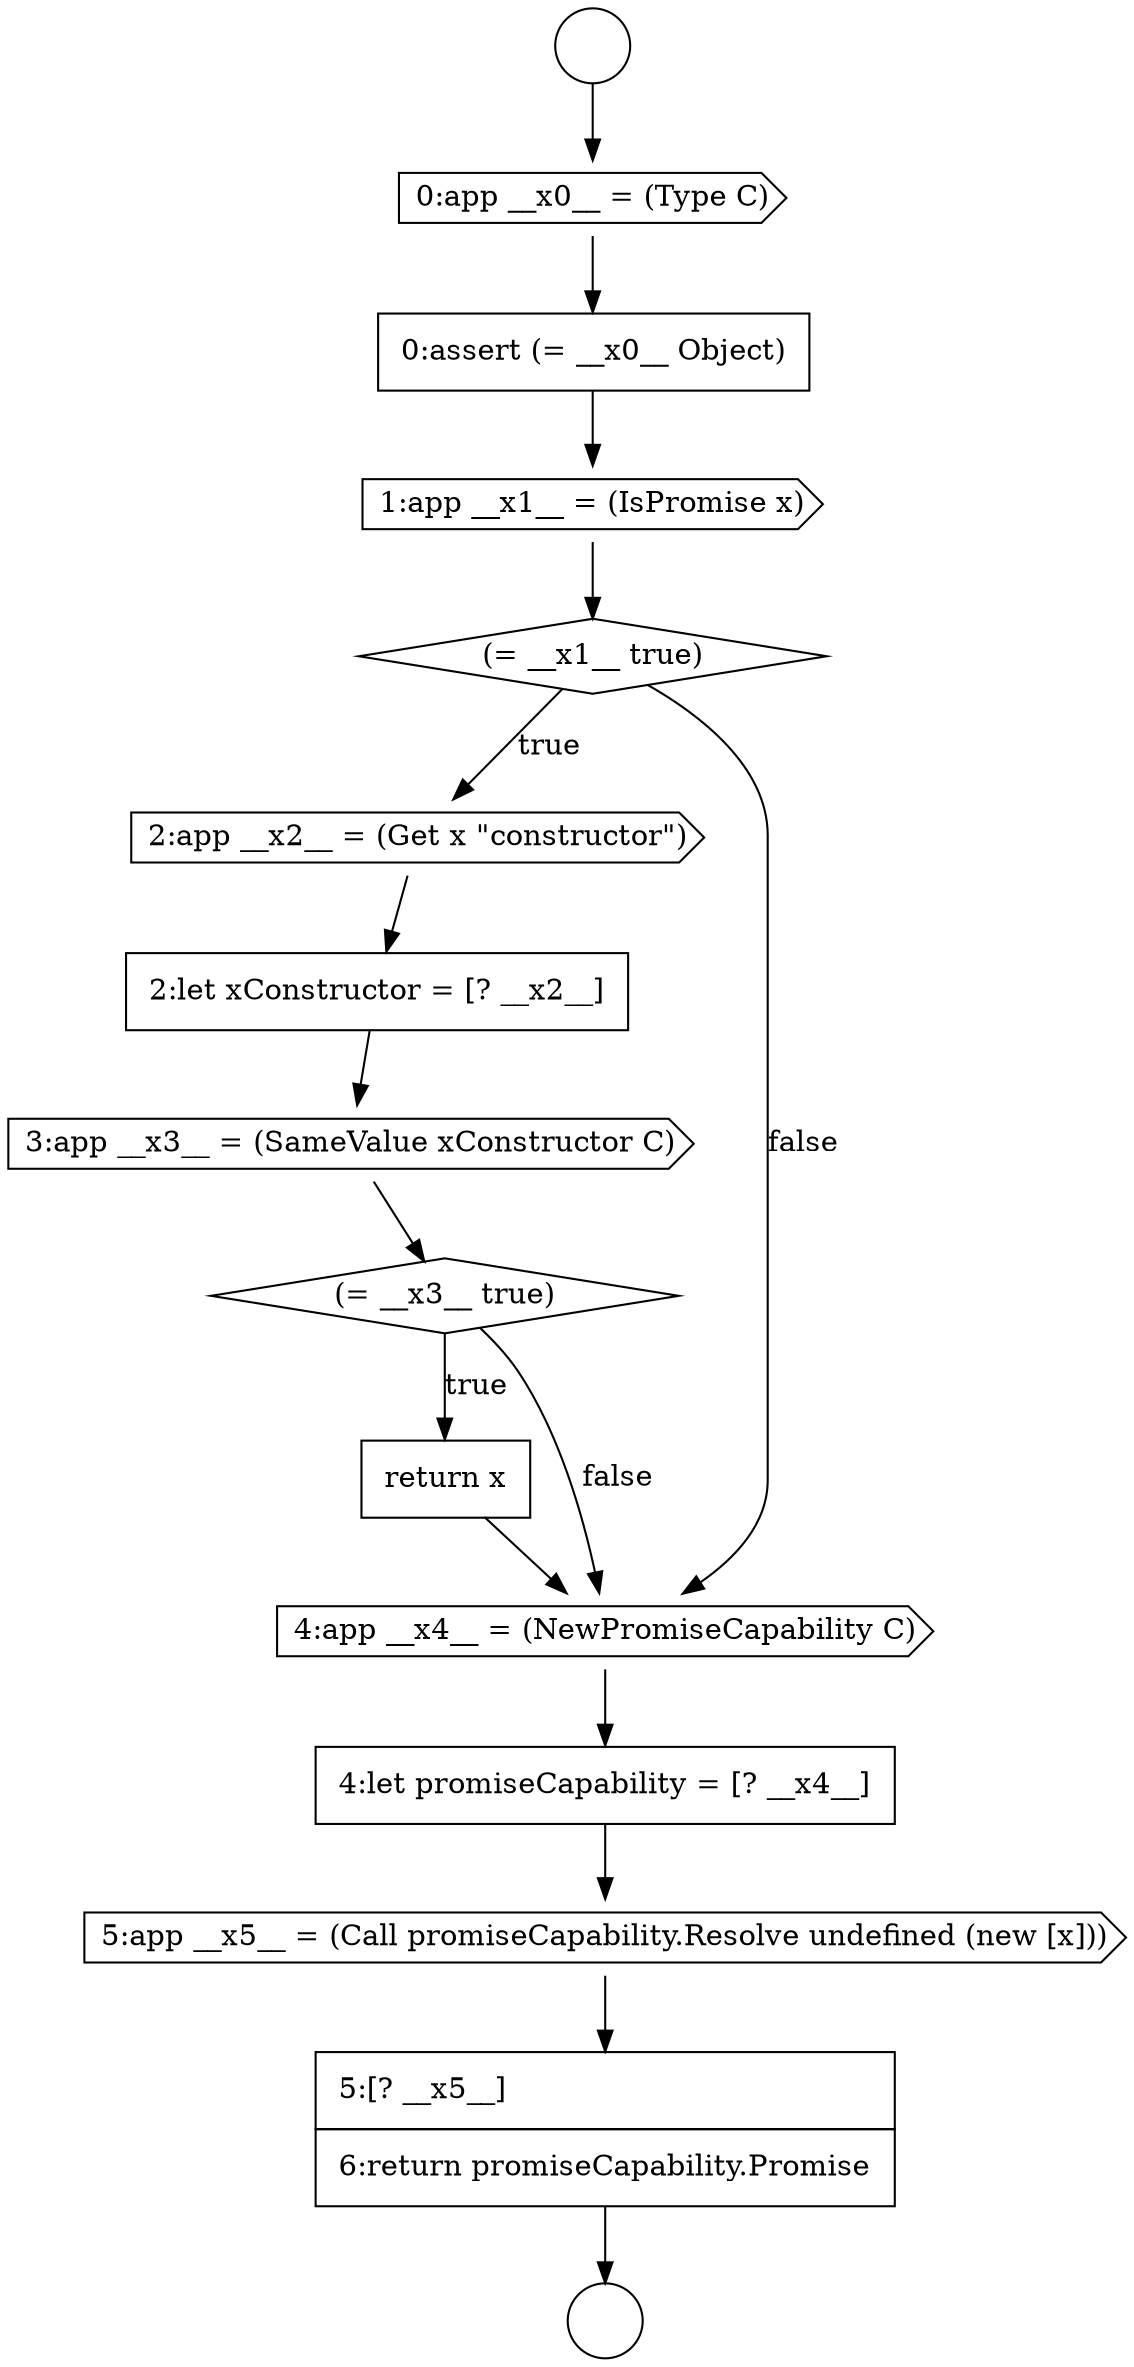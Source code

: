 digraph {
  node17495 [shape=diamond, label=<<font color="black">(= __x3__ true)</font>> color="black" fillcolor="white" style=filled]
  node17492 [shape=cds, label=<<font color="black">2:app __x2__ = (Get x &quot;constructor&quot;)</font>> color="black" fillcolor="white" style=filled]
  node17498 [shape=none, margin=0, label=<<font color="black">
    <table border="0" cellborder="1" cellspacing="0" cellpadding="10">
      <tr><td align="left">4:let promiseCapability = [? __x4__]</td></tr>
    </table>
  </font>> color="black" fillcolor="white" style=filled]
  node17486 [shape=circle label=" " color="black" fillcolor="white" style=filled]
  node17491 [shape=diamond, label=<<font color="black">(= __x1__ true)</font>> color="black" fillcolor="white" style=filled]
  node17499 [shape=cds, label=<<font color="black">5:app __x5__ = (Call promiseCapability.Resolve undefined (new [x]))</font>> color="black" fillcolor="white" style=filled]
  node17494 [shape=cds, label=<<font color="black">3:app __x3__ = (SameValue xConstructor C)</font>> color="black" fillcolor="white" style=filled]
  node17487 [shape=circle label=" " color="black" fillcolor="white" style=filled]
  node17500 [shape=none, margin=0, label=<<font color="black">
    <table border="0" cellborder="1" cellspacing="0" cellpadding="10">
      <tr><td align="left">5:[? __x5__]</td></tr>
      <tr><td align="left">6:return promiseCapability.Promise</td></tr>
    </table>
  </font>> color="black" fillcolor="white" style=filled]
  node17489 [shape=none, margin=0, label=<<font color="black">
    <table border="0" cellborder="1" cellspacing="0" cellpadding="10">
      <tr><td align="left">0:assert (= __x0__ Object)</td></tr>
    </table>
  </font>> color="black" fillcolor="white" style=filled]
  node17496 [shape=none, margin=0, label=<<font color="black">
    <table border="0" cellborder="1" cellspacing="0" cellpadding="10">
      <tr><td align="left">return x</td></tr>
    </table>
  </font>> color="black" fillcolor="white" style=filled]
  node17488 [shape=cds, label=<<font color="black">0:app __x0__ = (Type C)</font>> color="black" fillcolor="white" style=filled]
  node17497 [shape=cds, label=<<font color="black">4:app __x4__ = (NewPromiseCapability C)</font>> color="black" fillcolor="white" style=filled]
  node17490 [shape=cds, label=<<font color="black">1:app __x1__ = (IsPromise x)</font>> color="black" fillcolor="white" style=filled]
  node17493 [shape=none, margin=0, label=<<font color="black">
    <table border="0" cellborder="1" cellspacing="0" cellpadding="10">
      <tr><td align="left">2:let xConstructor = [? __x2__]</td></tr>
    </table>
  </font>> color="black" fillcolor="white" style=filled]
  node17489 -> node17490 [ color="black"]
  node17497 -> node17498 [ color="black"]
  node17494 -> node17495 [ color="black"]
  node17488 -> node17489 [ color="black"]
  node17499 -> node17500 [ color="black"]
  node17496 -> node17497 [ color="black"]
  node17498 -> node17499 [ color="black"]
  node17495 -> node17496 [label=<<font color="black">true</font>> color="black"]
  node17495 -> node17497 [label=<<font color="black">false</font>> color="black"]
  node17486 -> node17488 [ color="black"]
  node17500 -> node17487 [ color="black"]
  node17491 -> node17492 [label=<<font color="black">true</font>> color="black"]
  node17491 -> node17497 [label=<<font color="black">false</font>> color="black"]
  node17490 -> node17491 [ color="black"]
  node17493 -> node17494 [ color="black"]
  node17492 -> node17493 [ color="black"]
}

